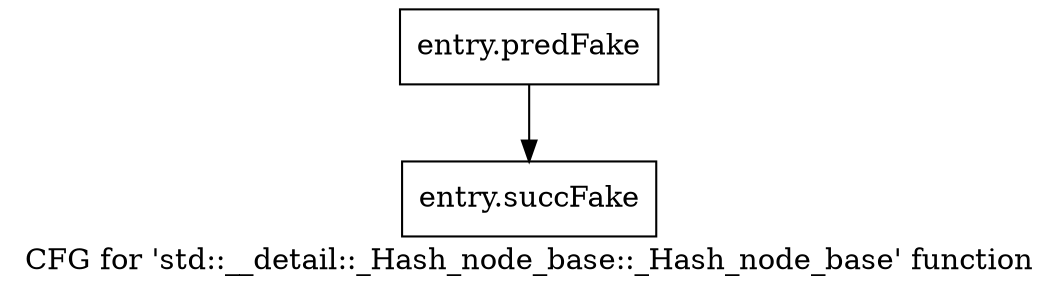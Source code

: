 digraph "CFG for 'std::__detail::_Hash_node_base::_Hash_node_base' function" {
	label="CFG for 'std::__detail::_Hash_node_base::_Hash_node_base' function";

	Node0x43585a0 [shape=record,filename="",linenumber="",label="{entry.predFake}"];
	Node0x43585a0 -> Node0x4425b20[ callList="" memoryops="" filename="/tools/Xilinx/Vitis_HLS/2022.1/tps/lnx64/gcc-8.3.0/lib/gcc/x86_64-pc-linux-gnu/8.3.0/../../../../include/c++/8.3.0/bits/hashtable_policy.h" execusionnum="7"];
	Node0x4425b20 [shape=record,filename="/tools/Xilinx/Vitis_HLS/2022.1/tps/lnx64/gcc-8.3.0/lib/gcc/x86_64-pc-linux-gnu/8.3.0/../../../../include/c++/8.3.0/bits/hashtable_policy.h",linenumber="219",label="{entry.succFake}"];
}
